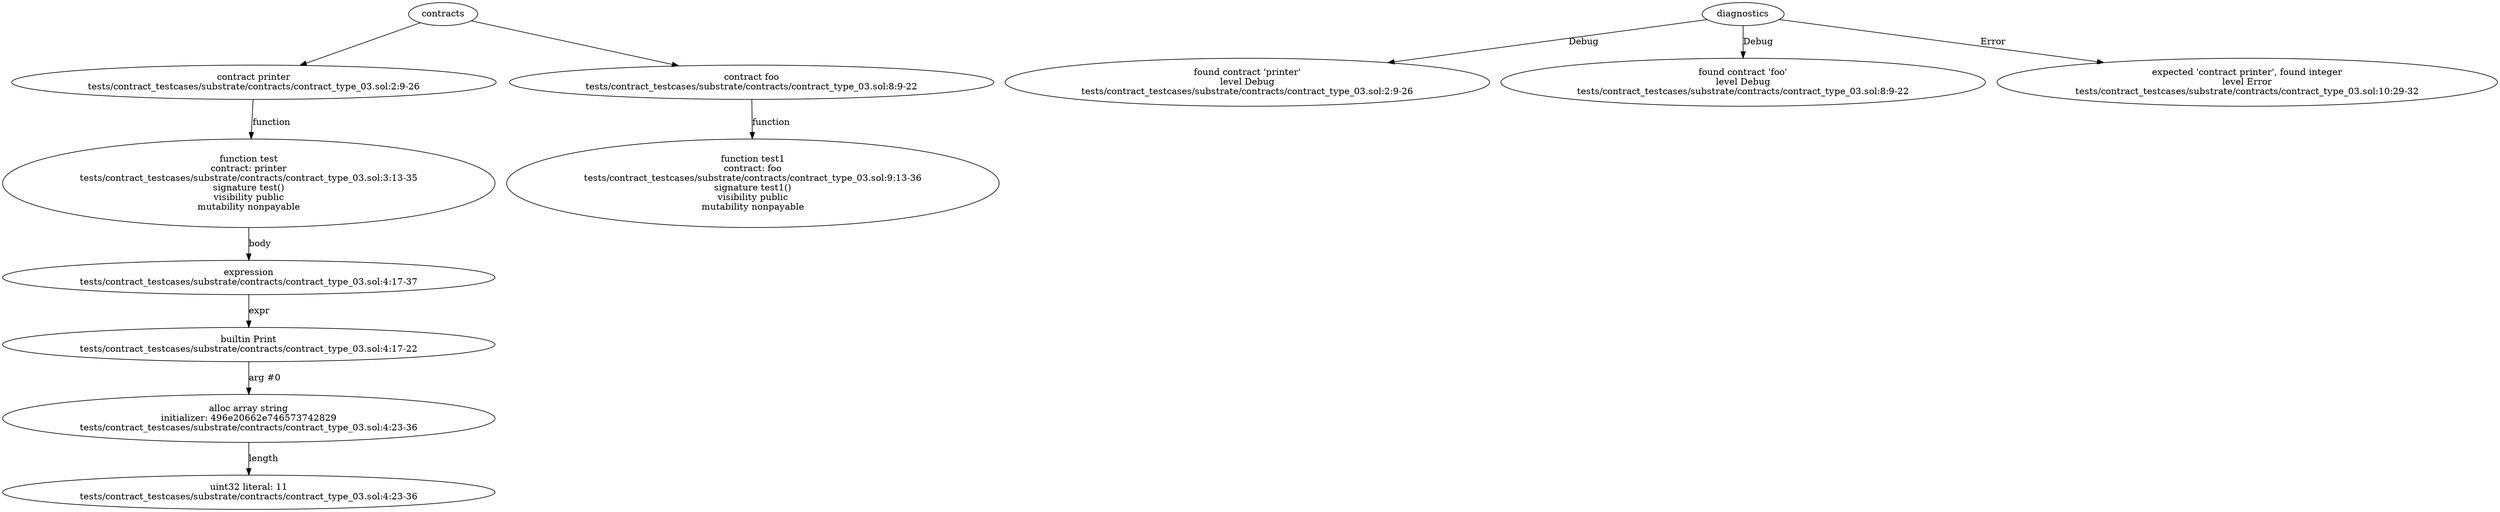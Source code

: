 strict digraph "tests/contract_testcases/substrate/contracts/contract_type_03.sol" {
	contract [label="contract printer\ntests/contract_testcases/substrate/contracts/contract_type_03.sol:2:9-26"]
	test [label="function test\ncontract: printer\ntests/contract_testcases/substrate/contracts/contract_type_03.sol:3:13-35\nsignature test()\nvisibility public\nmutability nonpayable"]
	expr [label="expression\ntests/contract_testcases/substrate/contracts/contract_type_03.sol:4:17-37"]
	builtins [label="builtin Print\ntests/contract_testcases/substrate/contracts/contract_type_03.sol:4:17-22"]
	alloc_array [label="alloc array string\ninitializer: 496e20662e746573742829\ntests/contract_testcases/substrate/contracts/contract_type_03.sol:4:23-36"]
	number_literal [label="uint32 literal: 11\ntests/contract_testcases/substrate/contracts/contract_type_03.sol:4:23-36"]
	contract_7 [label="contract foo\ntests/contract_testcases/substrate/contracts/contract_type_03.sol:8:9-22"]
	test1 [label="function test1\ncontract: foo\ntests/contract_testcases/substrate/contracts/contract_type_03.sol:9:13-36\nsignature test1()\nvisibility public\nmutability nonpayable"]
	diagnostic [label="found contract 'printer'\nlevel Debug\ntests/contract_testcases/substrate/contracts/contract_type_03.sol:2:9-26"]
	diagnostic_11 [label="found contract 'foo'\nlevel Debug\ntests/contract_testcases/substrate/contracts/contract_type_03.sol:8:9-22"]
	diagnostic_12 [label="expected 'contract printer', found integer\nlevel Error\ntests/contract_testcases/substrate/contracts/contract_type_03.sol:10:29-32"]
	contracts -> contract
	contract -> test [label="function"]
	test -> expr [label="body"]
	expr -> builtins [label="expr"]
	builtins -> alloc_array [label="arg #0"]
	alloc_array -> number_literal [label="length"]
	contracts -> contract_7
	contract_7 -> test1 [label="function"]
	diagnostics -> diagnostic [label="Debug"]
	diagnostics -> diagnostic_11 [label="Debug"]
	diagnostics -> diagnostic_12 [label="Error"]
}

